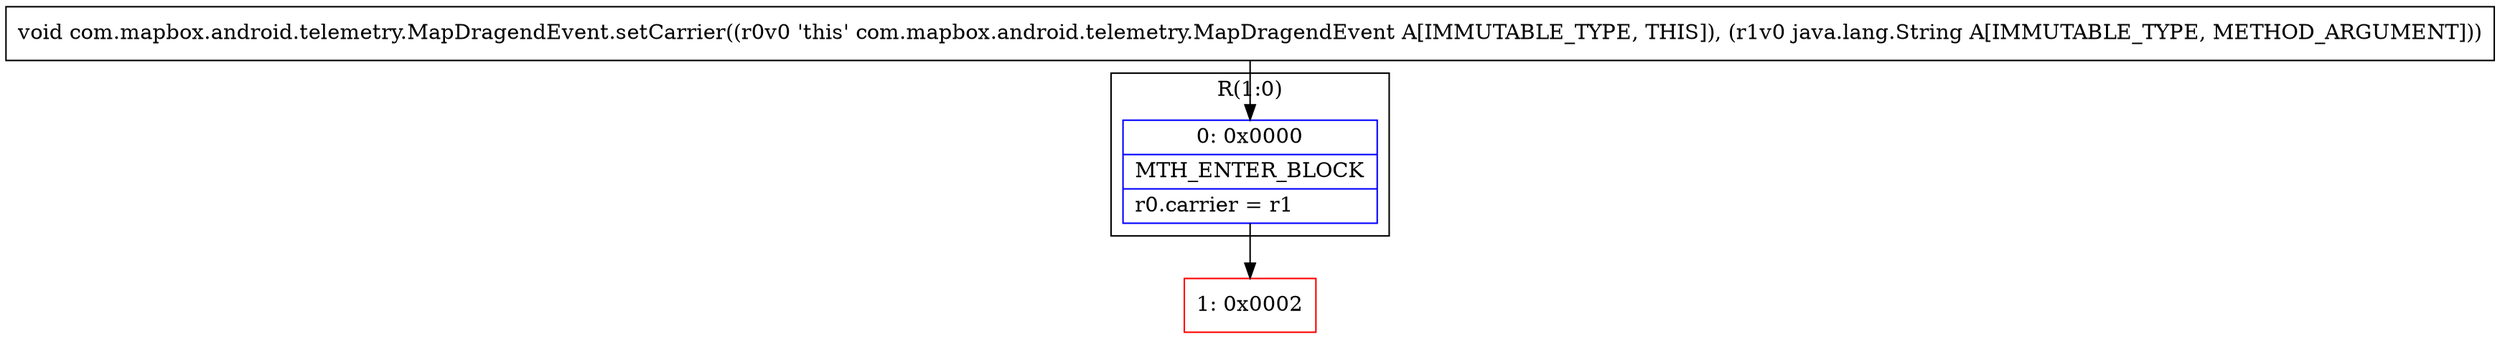digraph "CFG forcom.mapbox.android.telemetry.MapDragendEvent.setCarrier(Ljava\/lang\/String;)V" {
subgraph cluster_Region_1381036672 {
label = "R(1:0)";
node [shape=record,color=blue];
Node_0 [shape=record,label="{0\:\ 0x0000|MTH_ENTER_BLOCK\l|r0.carrier = r1\l}"];
}
Node_1 [shape=record,color=red,label="{1\:\ 0x0002}"];
MethodNode[shape=record,label="{void com.mapbox.android.telemetry.MapDragendEvent.setCarrier((r0v0 'this' com.mapbox.android.telemetry.MapDragendEvent A[IMMUTABLE_TYPE, THIS]), (r1v0 java.lang.String A[IMMUTABLE_TYPE, METHOD_ARGUMENT])) }"];
MethodNode -> Node_0;
Node_0 -> Node_1;
}

